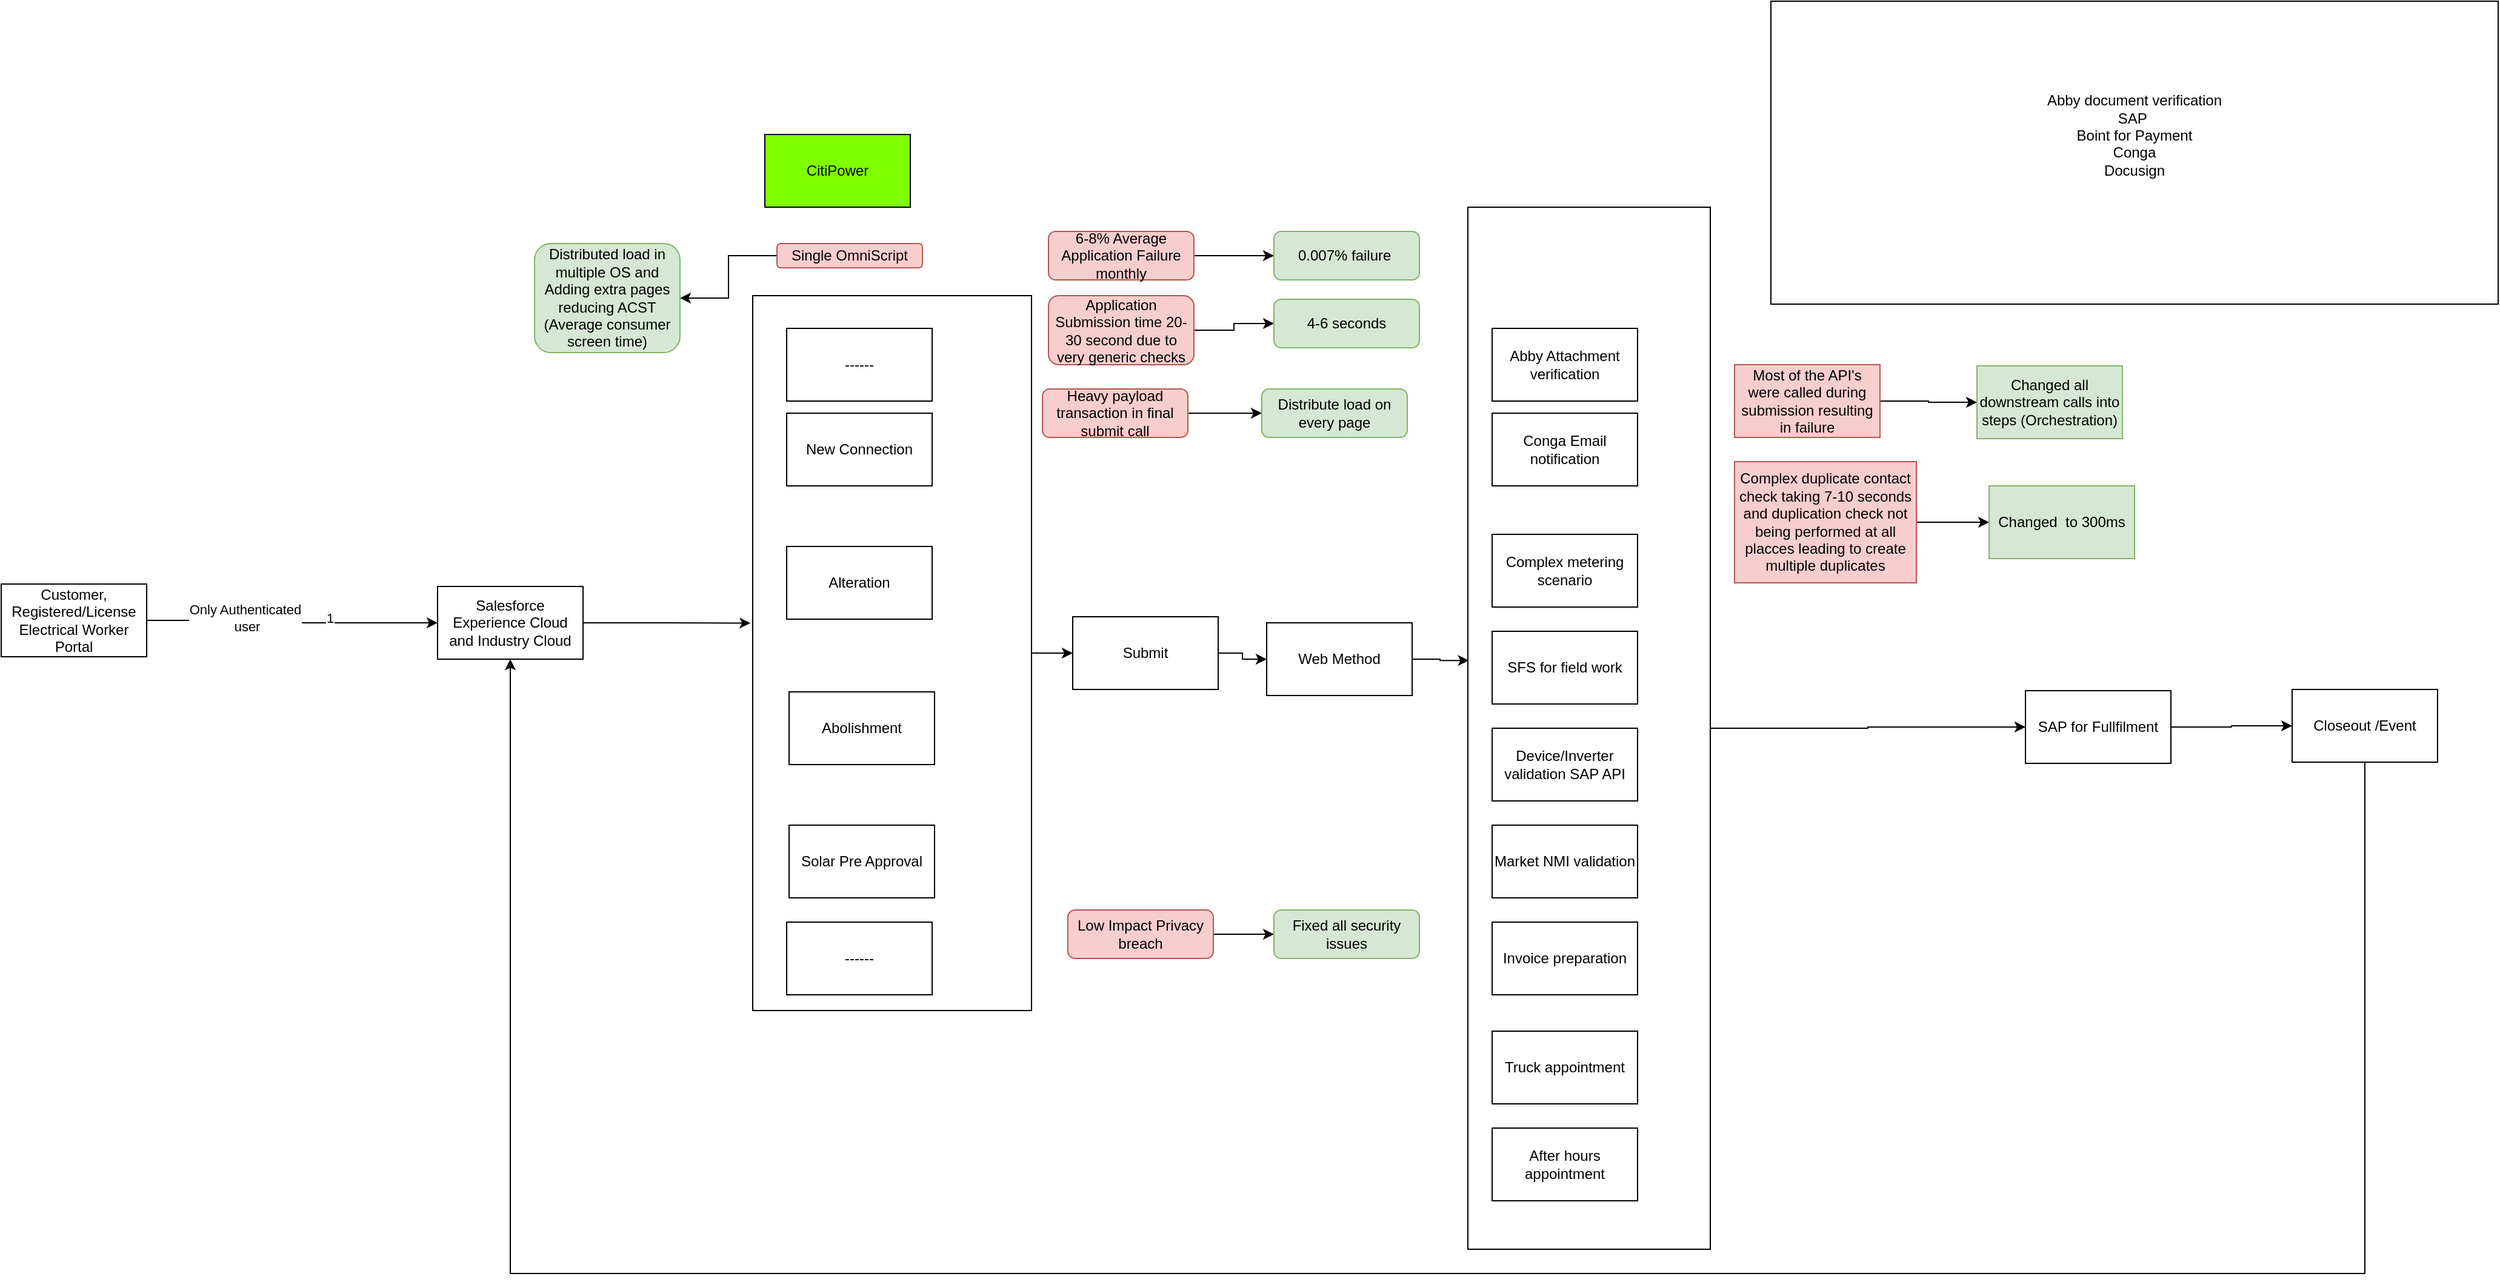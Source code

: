 <mxfile version="26.0.10">
  <diagram name="Page-1" id="ainewDnuy-ewS5lKNhwG">
    <mxGraphModel dx="1426" dy="1881" grid="1" gridSize="10" guides="1" tooltips="1" connect="1" arrows="1" fold="1" page="1" pageScale="1" pageWidth="850" pageHeight="1100" math="0" shadow="0">
      <root>
        <mxCell id="0" />
        <mxCell id="1" parent="0" />
        <mxCell id="xhRaF_tMoTgy2h4PzyXJ-1" value="" style="edgeStyle=orthogonalEdgeStyle;rounded=0;orthogonalLoop=1;jettySize=auto;html=1;" parent="1" source="xhRaF_tMoTgy2h4PzyXJ-4" target="xhRaF_tMoTgy2h4PzyXJ-13" edge="1">
          <mxGeometry relative="1" as="geometry" />
        </mxCell>
        <mxCell id="xhRaF_tMoTgy2h4PzyXJ-2" value="Only Authenticated&lt;div&gt;&amp;nbsp;user&lt;/div&gt;" style="edgeLabel;html=1;align=center;verticalAlign=middle;resizable=0;points=[];" parent="xhRaF_tMoTgy2h4PzyXJ-1" vertex="1" connectable="0">
          <mxGeometry x="-0.109" y="2" relative="1" as="geometry">
            <mxPoint x="-27" as="offset" />
          </mxGeometry>
        </mxCell>
        <mxCell id="xhRaF_tMoTgy2h4PzyXJ-3" value="1" style="edgeLabel;html=1;align=center;verticalAlign=middle;resizable=0;points=[];" parent="xhRaF_tMoTgy2h4PzyXJ-1" vertex="1" connectable="0">
          <mxGeometry x="0.264" y="4" relative="1" as="geometry">
            <mxPoint as="offset" />
          </mxGeometry>
        </mxCell>
        <mxCell id="xhRaF_tMoTgy2h4PzyXJ-4" value="Customer, Registered/License Electrical Worker Portal" style="rounded=0;whiteSpace=wrap;html=1;" parent="1" vertex="1">
          <mxGeometry x="30" y="101" width="120" height="60" as="geometry" />
        </mxCell>
        <mxCell id="xhRaF_tMoTgy2h4PzyXJ-13" value="Salesforce Experience Cloud and Industry Cloud" style="rounded=0;whiteSpace=wrap;html=1;" parent="1" vertex="1">
          <mxGeometry x="390" y="103" width="120" height="60" as="geometry" />
        </mxCell>
        <mxCell id="xhRaF_tMoTgy2h4PzyXJ-50" value="Web Method" style="rounded=0;whiteSpace=wrap;html=1;" parent="1" vertex="1">
          <mxGeometry x="1074" y="133" width="120" height="60" as="geometry" />
        </mxCell>
        <mxCell id="xhRaF_tMoTgy2h4PzyXJ-51" value="CitiPower" style="rounded=0;whiteSpace=wrap;html=1;fillColor=light-dark(#80FF00,var(--ge-dark-color, #121212));" parent="1" vertex="1">
          <mxGeometry x="660" y="-270" width="120" height="60" as="geometry" />
        </mxCell>
        <mxCell id="xhRaF_tMoTgy2h4PzyXJ-52" value="Abby document verification&lt;div&gt;SAP&amp;nbsp;&lt;/div&gt;&lt;div&gt;Boint for Payment&lt;/div&gt;&lt;div&gt;Conga&lt;/div&gt;&lt;div&gt;Docusign&lt;/div&gt;&lt;div&gt;&lt;br&gt;&lt;/div&gt;&lt;div&gt;&lt;br&gt;&lt;/div&gt;" style="rounded=0;whiteSpace=wrap;html=1;" parent="1" vertex="1">
          <mxGeometry x="1490" y="-380" width="600" height="250" as="geometry" />
        </mxCell>
        <mxCell id="xhRaF_tMoTgy2h4PzyXJ-54" value="Solar Pre Approval" style="rounded=0;whiteSpace=wrap;html=1;" parent="1" vertex="1">
          <mxGeometry x="680" y="300" width="120" height="60" as="geometry" />
        </mxCell>
        <mxCell id="xhRaF_tMoTgy2h4PzyXJ-55" value="Abolishment" style="rounded=0;whiteSpace=wrap;html=1;" parent="1" vertex="1">
          <mxGeometry x="680" y="190" width="120" height="60" as="geometry" />
        </mxCell>
        <mxCell id="xhRaF_tMoTgy2h4PzyXJ-56" value="Alteration" style="rounded=0;whiteSpace=wrap;html=1;" parent="1" vertex="1">
          <mxGeometry x="678" y="70" width="120" height="60" as="geometry" />
        </mxCell>
        <mxCell id="xhRaF_tMoTgy2h4PzyXJ-57" value="New Connection" style="rounded=0;whiteSpace=wrap;html=1;" parent="1" vertex="1">
          <mxGeometry x="678" y="-40" width="120" height="60" as="geometry" />
        </mxCell>
        <mxCell id="xhRaF_tMoTgy2h4PzyXJ-69" value="" style="edgeStyle=orthogonalEdgeStyle;rounded=0;orthogonalLoop=1;jettySize=auto;html=1;" parent="1" source="xhRaF_tMoTgy2h4PzyXJ-58" target="xhRaF_tMoTgy2h4PzyXJ-68" edge="1">
          <mxGeometry relative="1" as="geometry" />
        </mxCell>
        <mxCell id="xhRaF_tMoTgy2h4PzyXJ-58" value="" style="rounded=0;whiteSpace=wrap;html=1;gradientColor=none;fillColor=none;" parent="1" vertex="1">
          <mxGeometry x="650" y="-137" width="230" height="590" as="geometry" />
        </mxCell>
        <mxCell id="xhRaF_tMoTgy2h4PzyXJ-75" style="edgeStyle=orthogonalEdgeStyle;rounded=0;orthogonalLoop=1;jettySize=auto;html=1;exitX=0;exitY=0.5;exitDx=0;exitDy=0;entryX=1;entryY=0.5;entryDx=0;entryDy=0;" parent="1" source="xhRaF_tMoTgy2h4PzyXJ-60" target="xhRaF_tMoTgy2h4PzyXJ-74" edge="1">
          <mxGeometry relative="1" as="geometry" />
        </mxCell>
        <mxCell id="xhRaF_tMoTgy2h4PzyXJ-60" value="Single OmniScript" style="rounded=1;whiteSpace=wrap;html=1;fillColor=#f8cecc;strokeColor=#b85450;" parent="1" vertex="1">
          <mxGeometry x="670" y="-180" width="120" height="20" as="geometry" />
        </mxCell>
        <mxCell id="xhRaF_tMoTgy2h4PzyXJ-61" style="edgeStyle=orthogonalEdgeStyle;rounded=0;orthogonalLoop=1;jettySize=auto;html=1;exitX=1;exitY=0.5;exitDx=0;exitDy=0;entryX=-0.008;entryY=0.458;entryDx=0;entryDy=0;entryPerimeter=0;" parent="1" source="xhRaF_tMoTgy2h4PzyXJ-13" target="xhRaF_tMoTgy2h4PzyXJ-58" edge="1">
          <mxGeometry relative="1" as="geometry" />
        </mxCell>
        <mxCell id="xhRaF_tMoTgy2h4PzyXJ-62" value="------" style="rounded=0;whiteSpace=wrap;html=1;" parent="1" vertex="1">
          <mxGeometry x="678" y="-110" width="120" height="60" as="geometry" />
        </mxCell>
        <mxCell id="xhRaF_tMoTgy2h4PzyXJ-63" value="------" style="rounded=0;whiteSpace=wrap;html=1;" parent="1" vertex="1">
          <mxGeometry x="678" y="380" width="120" height="60" as="geometry" />
        </mxCell>
        <mxCell id="xhRaF_tMoTgy2h4PzyXJ-81" value="" style="edgeStyle=orthogonalEdgeStyle;rounded=0;orthogonalLoop=1;jettySize=auto;html=1;" parent="1" source="xhRaF_tMoTgy2h4PzyXJ-65" target="xhRaF_tMoTgy2h4PzyXJ-76" edge="1">
          <mxGeometry relative="1" as="geometry" />
        </mxCell>
        <mxCell id="xhRaF_tMoTgy2h4PzyXJ-65" value="6-8% Average Application Failure monthly" style="rounded=1;whiteSpace=wrap;html=1;fillColor=#f8cecc;strokeColor=#b85450;" parent="1" vertex="1">
          <mxGeometry x="894" y="-190" width="120" height="40" as="geometry" />
        </mxCell>
        <mxCell id="xhRaF_tMoTgy2h4PzyXJ-80" style="edgeStyle=orthogonalEdgeStyle;rounded=0;orthogonalLoop=1;jettySize=auto;html=1;exitX=1;exitY=0.5;exitDx=0;exitDy=0;" parent="1" source="xhRaF_tMoTgy2h4PzyXJ-66" target="xhRaF_tMoTgy2h4PzyXJ-77" edge="1">
          <mxGeometry relative="1" as="geometry" />
        </mxCell>
        <mxCell id="xhRaF_tMoTgy2h4PzyXJ-66" value="Application Submission time 20-30 second due to very generic checks" style="rounded=1;whiteSpace=wrap;html=1;fillColor=#f8cecc;strokeColor=#b85450;" parent="1" vertex="1">
          <mxGeometry x="894" y="-137" width="120" height="57" as="geometry" />
        </mxCell>
        <mxCell id="xhRaF_tMoTgy2h4PzyXJ-79" value="" style="edgeStyle=orthogonalEdgeStyle;rounded=0;orthogonalLoop=1;jettySize=auto;html=1;" parent="1" source="xhRaF_tMoTgy2h4PzyXJ-67" target="xhRaF_tMoTgy2h4PzyXJ-78" edge="1">
          <mxGeometry relative="1" as="geometry" />
        </mxCell>
        <mxCell id="xhRaF_tMoTgy2h4PzyXJ-67" value="Heavy payload transaction in final submit call" style="rounded=1;whiteSpace=wrap;html=1;fillColor=#f8cecc;strokeColor=#b85450;" parent="1" vertex="1">
          <mxGeometry x="889" y="-60" width="120" height="40" as="geometry" />
        </mxCell>
        <mxCell id="xhRaF_tMoTgy2h4PzyXJ-94" style="edgeStyle=orthogonalEdgeStyle;rounded=0;orthogonalLoop=1;jettySize=auto;html=1;exitX=1;exitY=0.5;exitDx=0;exitDy=0;entryX=0;entryY=0.5;entryDx=0;entryDy=0;" parent="1" source="xhRaF_tMoTgy2h4PzyXJ-68" target="xhRaF_tMoTgy2h4PzyXJ-50" edge="1">
          <mxGeometry relative="1" as="geometry" />
        </mxCell>
        <mxCell id="xhRaF_tMoTgy2h4PzyXJ-68" value="Submit" style="rounded=0;whiteSpace=wrap;html=1;" parent="1" vertex="1">
          <mxGeometry x="914" y="128" width="120" height="60" as="geometry" />
        </mxCell>
        <mxCell id="xhRaF_tMoTgy2h4PzyXJ-70" value="Abby Attachment verification" style="rounded=0;whiteSpace=wrap;html=1;" parent="1" vertex="1">
          <mxGeometry x="1260" y="-110" width="120" height="60" as="geometry" />
        </mxCell>
        <mxCell id="xhRaF_tMoTgy2h4PzyXJ-71" value="Conga Email notification" style="rounded=0;whiteSpace=wrap;html=1;" parent="1" vertex="1">
          <mxGeometry x="1260" y="-40" width="120" height="60" as="geometry" />
        </mxCell>
        <mxCell id="xhRaF_tMoTgy2h4PzyXJ-92" value="" style="edgeStyle=orthogonalEdgeStyle;rounded=0;orthogonalLoop=1;jettySize=auto;html=1;entryX=0;entryY=0.5;entryDx=0;entryDy=0;" parent="1" source="xhRaF_tMoTgy2h4PzyXJ-72" target="xhRaF_tMoTgy2h4PzyXJ-88" edge="1">
          <mxGeometry relative="1" as="geometry" />
        </mxCell>
        <mxCell id="xhRaF_tMoTgy2h4PzyXJ-72" value="SAP for Fullfilment" style="rounded=0;whiteSpace=wrap;html=1;" parent="1" vertex="1">
          <mxGeometry x="1700" y="189" width="120" height="60" as="geometry" />
        </mxCell>
        <mxCell id="xhRaF_tMoTgy2h4PzyXJ-73" value="SFS for field work" style="rounded=0;whiteSpace=wrap;html=1;" parent="1" vertex="1">
          <mxGeometry x="1260" y="140" width="120" height="60" as="geometry" />
        </mxCell>
        <mxCell id="xhRaF_tMoTgy2h4PzyXJ-74" value="Distributed load in multiple OS and Adding extra pages reducing ACST (Average consumer screen time)" style="rounded=1;whiteSpace=wrap;html=1;fillColor=#d5e8d4;strokeColor=#82b366;" parent="1" vertex="1">
          <mxGeometry x="470" y="-180" width="120" height="90" as="geometry" />
        </mxCell>
        <mxCell id="xhRaF_tMoTgy2h4PzyXJ-76" value="0.007% failure&amp;nbsp;" style="rounded=1;whiteSpace=wrap;html=1;fillColor=#d5e8d4;strokeColor=#82b366;" parent="1" vertex="1">
          <mxGeometry x="1080" y="-190" width="120" height="40" as="geometry" />
        </mxCell>
        <mxCell id="xhRaF_tMoTgy2h4PzyXJ-77" value="4-6 seconds" style="rounded=1;whiteSpace=wrap;html=1;fillColor=#d5e8d4;strokeColor=#82b366;" parent="1" vertex="1">
          <mxGeometry x="1080" y="-134" width="120" height="40" as="geometry" />
        </mxCell>
        <mxCell id="xhRaF_tMoTgy2h4PzyXJ-78" value="Distribute load on every page" style="rounded=1;whiteSpace=wrap;html=1;fillColor=#d5e8d4;strokeColor=#82b366;" parent="1" vertex="1">
          <mxGeometry x="1070" y="-60" width="120" height="40" as="geometry" />
        </mxCell>
        <mxCell id="xhRaF_tMoTgy2h4PzyXJ-82" value="Device/Inverter validation SAP API" style="rounded=0;whiteSpace=wrap;html=1;" parent="1" vertex="1">
          <mxGeometry x="1260" y="220" width="120" height="60" as="geometry" />
        </mxCell>
        <mxCell id="xhRaF_tMoTgy2h4PzyXJ-83" value="Market NMI validation" style="rounded=0;whiteSpace=wrap;html=1;" parent="1" vertex="1">
          <mxGeometry x="1260" y="300" width="120" height="60" as="geometry" />
        </mxCell>
        <mxCell id="xhRaF_tMoTgy2h4PzyXJ-84" value="Invoice preparation" style="rounded=0;whiteSpace=wrap;html=1;" parent="1" vertex="1">
          <mxGeometry x="1260" y="380" width="120" height="60" as="geometry" />
        </mxCell>
        <mxCell id="xhRaF_tMoTgy2h4PzyXJ-85" value="Truck appointment" style="rounded=0;whiteSpace=wrap;html=1;" parent="1" vertex="1">
          <mxGeometry x="1260" y="470" width="120" height="60" as="geometry" />
        </mxCell>
        <mxCell id="xhRaF_tMoTgy2h4PzyXJ-86" value="After hours appointment" style="rounded=0;whiteSpace=wrap;html=1;" parent="1" vertex="1">
          <mxGeometry x="1260" y="550" width="120" height="60" as="geometry" />
        </mxCell>
        <mxCell id="xhRaF_tMoTgy2h4PzyXJ-87" value="Complex metering scenario" style="rounded=0;whiteSpace=wrap;html=1;" parent="1" vertex="1">
          <mxGeometry x="1260" y="60" width="120" height="60" as="geometry" />
        </mxCell>
        <mxCell id="xhRaF_tMoTgy2h4PzyXJ-93" style="edgeStyle=orthogonalEdgeStyle;rounded=0;orthogonalLoop=1;jettySize=auto;html=1;exitX=0.5;exitY=1;exitDx=0;exitDy=0;" parent="1" source="xhRaF_tMoTgy2h4PzyXJ-88" target="xhRaF_tMoTgy2h4PzyXJ-13" edge="1">
          <mxGeometry relative="1" as="geometry">
            <Array as="points">
              <mxPoint x="1980" y="670" />
              <mxPoint x="450" y="670" />
            </Array>
          </mxGeometry>
        </mxCell>
        <mxCell id="xhRaF_tMoTgy2h4PzyXJ-88" value="Closeout /Event" style="rounded=0;whiteSpace=wrap;html=1;" parent="1" vertex="1">
          <mxGeometry x="1920" y="188" width="120" height="60" as="geometry" />
        </mxCell>
        <mxCell id="xhRaF_tMoTgy2h4PzyXJ-91" style="edgeStyle=orthogonalEdgeStyle;rounded=0;orthogonalLoop=1;jettySize=auto;html=1;exitX=1;exitY=0.5;exitDx=0;exitDy=0;entryX=0;entryY=0.5;entryDx=0;entryDy=0;" parent="1" source="xhRaF_tMoTgy2h4PzyXJ-89" target="xhRaF_tMoTgy2h4PzyXJ-72" edge="1">
          <mxGeometry relative="1" as="geometry">
            <mxPoint x="1690.0" y="100" as="targetPoint" />
          </mxGeometry>
        </mxCell>
        <mxCell id="xhRaF_tMoTgy2h4PzyXJ-89" value="" style="rounded=0;whiteSpace=wrap;html=1;fillColor=none;" parent="1" vertex="1">
          <mxGeometry x="1240" y="-210" width="200" height="860" as="geometry" />
        </mxCell>
        <mxCell id="xhRaF_tMoTgy2h4PzyXJ-95" style="edgeStyle=orthogonalEdgeStyle;rounded=0;orthogonalLoop=1;jettySize=auto;html=1;exitX=1;exitY=0.5;exitDx=0;exitDy=0;entryX=0.004;entryY=0.435;entryDx=0;entryDy=0;entryPerimeter=0;" parent="1" source="xhRaF_tMoTgy2h4PzyXJ-50" target="xhRaF_tMoTgy2h4PzyXJ-89" edge="1">
          <mxGeometry relative="1" as="geometry" />
        </mxCell>
        <mxCell id="xhRaF_tMoTgy2h4PzyXJ-101" style="edgeStyle=orthogonalEdgeStyle;rounded=0;orthogonalLoop=1;jettySize=auto;html=1;exitX=1;exitY=0.5;exitDx=0;exitDy=0;entryX=0;entryY=0.5;entryDx=0;entryDy=0;" parent="1" source="xhRaF_tMoTgy2h4PzyXJ-96" target="xhRaF_tMoTgy2h4PzyXJ-100" edge="1">
          <mxGeometry relative="1" as="geometry" />
        </mxCell>
        <mxCell id="xhRaF_tMoTgy2h4PzyXJ-96" value="Most of the API&#39;s were called during submission resulting in failure" style="rounded=0;whiteSpace=wrap;html=1;fillColor=#f8cecc;strokeColor=#b85450;" parent="1" vertex="1">
          <mxGeometry x="1460" y="-80" width="120" height="60" as="geometry" />
        </mxCell>
        <mxCell id="xhRaF_tMoTgy2h4PzyXJ-99" style="edgeStyle=orthogonalEdgeStyle;rounded=0;orthogonalLoop=1;jettySize=auto;html=1;exitX=1;exitY=0.5;exitDx=0;exitDy=0;entryX=0;entryY=0.5;entryDx=0;entryDy=0;" parent="1" source="xhRaF_tMoTgy2h4PzyXJ-97" target="xhRaF_tMoTgy2h4PzyXJ-98" edge="1">
          <mxGeometry relative="1" as="geometry" />
        </mxCell>
        <mxCell id="xhRaF_tMoTgy2h4PzyXJ-97" value="Low Impact Privacy breach" style="rounded=1;whiteSpace=wrap;html=1;fillColor=#f8cecc;strokeColor=#b85450;" parent="1" vertex="1">
          <mxGeometry x="910" y="370" width="120" height="40" as="geometry" />
        </mxCell>
        <mxCell id="xhRaF_tMoTgy2h4PzyXJ-98" value="Fixed all security issues" style="rounded=1;whiteSpace=wrap;html=1;fillColor=#d5e8d4;strokeColor=#82b366;" parent="1" vertex="1">
          <mxGeometry x="1080" y="370" width="120" height="40" as="geometry" />
        </mxCell>
        <mxCell id="xhRaF_tMoTgy2h4PzyXJ-100" value="Changed all downstream calls into steps (Orchestration)" style="rounded=0;whiteSpace=wrap;html=1;fillColor=#d5e8d4;strokeColor=#82b366;" parent="1" vertex="1">
          <mxGeometry x="1660" y="-79" width="120" height="60" as="geometry" />
        </mxCell>
        <mxCell id="xhRaF_tMoTgy2h4PzyXJ-104" style="edgeStyle=orthogonalEdgeStyle;rounded=0;orthogonalLoop=1;jettySize=auto;html=1;exitX=1;exitY=0.5;exitDx=0;exitDy=0;" parent="1" source="xhRaF_tMoTgy2h4PzyXJ-102" target="xhRaF_tMoTgy2h4PzyXJ-103" edge="1">
          <mxGeometry relative="1" as="geometry" />
        </mxCell>
        <mxCell id="xhRaF_tMoTgy2h4PzyXJ-102" value="Complex duplicate contact check taking 7-10 seconds and duplication check not being performed at all placces leading to create multiple duplicates" style="rounded=0;whiteSpace=wrap;html=1;fillColor=#f8cecc;strokeColor=#b85450;" parent="1" vertex="1">
          <mxGeometry x="1460" width="150" height="100" as="geometry" />
        </mxCell>
        <mxCell id="xhRaF_tMoTgy2h4PzyXJ-103" value="Changed&amp;nbsp; to 300ms" style="rounded=0;whiteSpace=wrap;html=1;fillColor=#d5e8d4;strokeColor=#82b366;" parent="1" vertex="1">
          <mxGeometry x="1670" y="20" width="120" height="60" as="geometry" />
        </mxCell>
      </root>
    </mxGraphModel>
  </diagram>
</mxfile>
